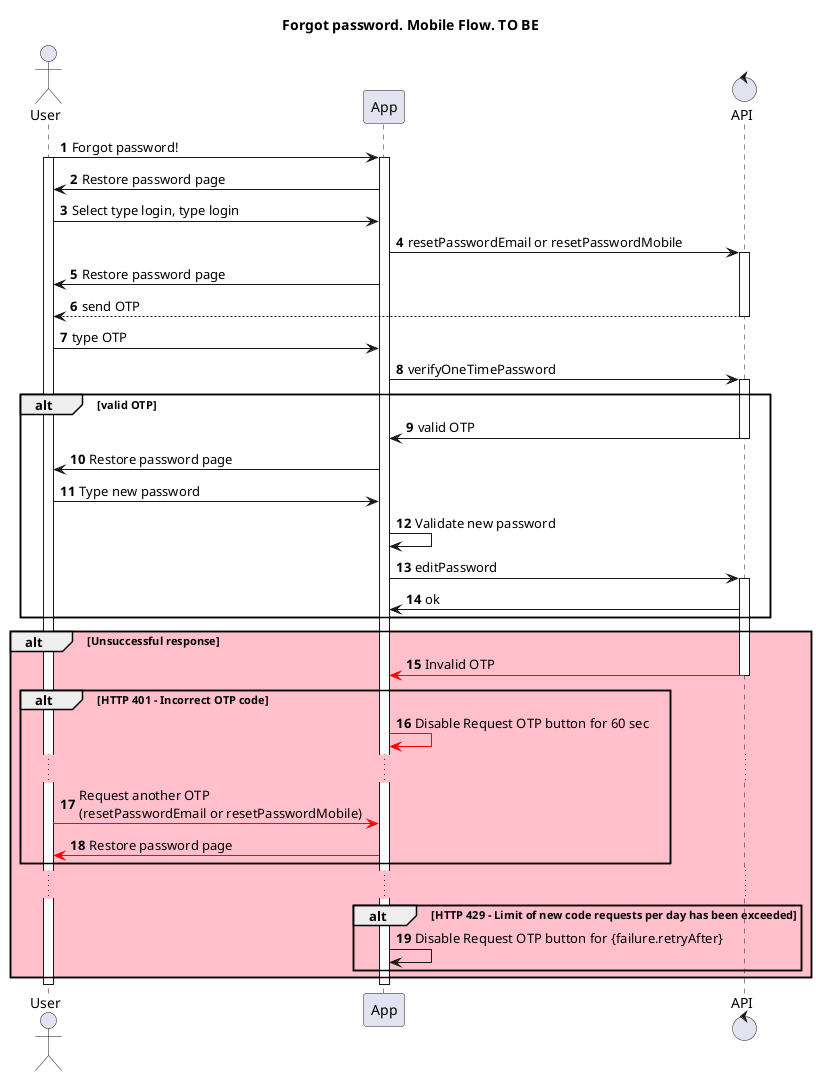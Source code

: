 @startuml
actor User as U
participant App as A
control API as B

title "Forgot password. Mobile Flow. TO BE"
autonumber
U -> A: Forgot password!
activate U
activate A

A -> U: Restore password page

U -> A: Select type login, type login
A -> B: resetPasswordEmail or resetPasswordMobile
activate B
A -> U: Restore password page

B --> U: send OTP
deactivate B

U -> A: type OTP
A -> B: verifyOneTimePassword
activate B
alt valid OTP
B -> A: valid OTP
deactivate B

A -> U: Restore password page
U -> A: Type new password
A -> A: Validate new password

A -> B: editPassword
activate B
B -> A: ok
end
alt #Pink Unsuccessful response
B [#Red]-> A: Invalid OTP
deactivate B
alt #Pink HTTP 401 - Incorrect OTP code
A [#Red]-> A: Disable Request OTP button for 60 sec
...
U [#Red]-> A: Request another OTP\n(resetPasswordEmail or resetPasswordMobile)
A [#Red]-> U:  Restore password page
end
...
alt #Pink HTTP 429 - Limit of new code requests per day has been exceeded
A -> A: Disable Request OTP button for {failure.retryAfter}
end
end
deactivate A
deactivate U
@enduml